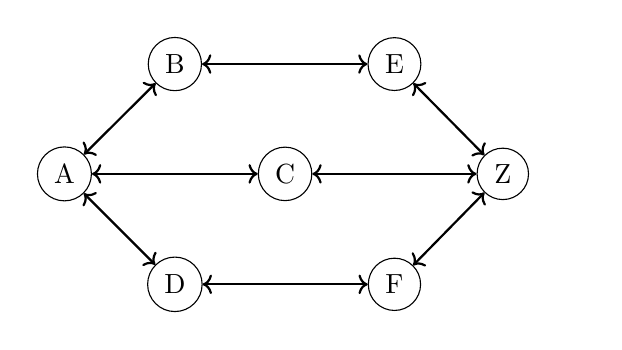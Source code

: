 \begin{tikzpicture}
    \matrix[column sep=7mm, row sep=7mm]{
        & \node[draw, shape=circle](B){B}; & & 
        \node[draw, shape=circle](E){E}; & & \\
        \node[draw, shape=circle](A){A}; & & 
        \node[draw, shape=circle](C){C}; & & 
        \node[draw, shape=circle](Z){Z}; \\
        & \node[draw, shape=circle](D){D}; & & 
        \node[draw, shape=circle](F){F}; & & \\
    };
    \draw[<->, thick] (A) -- (C);
    \draw[<->, thick] (C) -- (Z);

    \draw[<->, thick] (A) -- (B);
    \draw[<->, thick] (B) -- (E);
    \draw[<->, thick] (E) -- (Z);

    \draw[<->, thick] (A) -- (D);
    \draw[<->, thick] (D) -- (F);
    \draw[<->, thick] (F) -- (Z);
\end{tikzpicture}